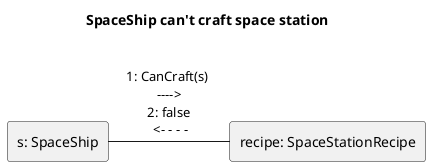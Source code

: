 @startuml
rectangle “s: SpaceShip” as s
rectangle “recipe: SpaceStationRecipe" as recipe

title SpaceShip can't craft space station \n 

s -right- recipe: 1: CanCraft(s) \n ----> \n 2: false \n <- - - -  


@enduml